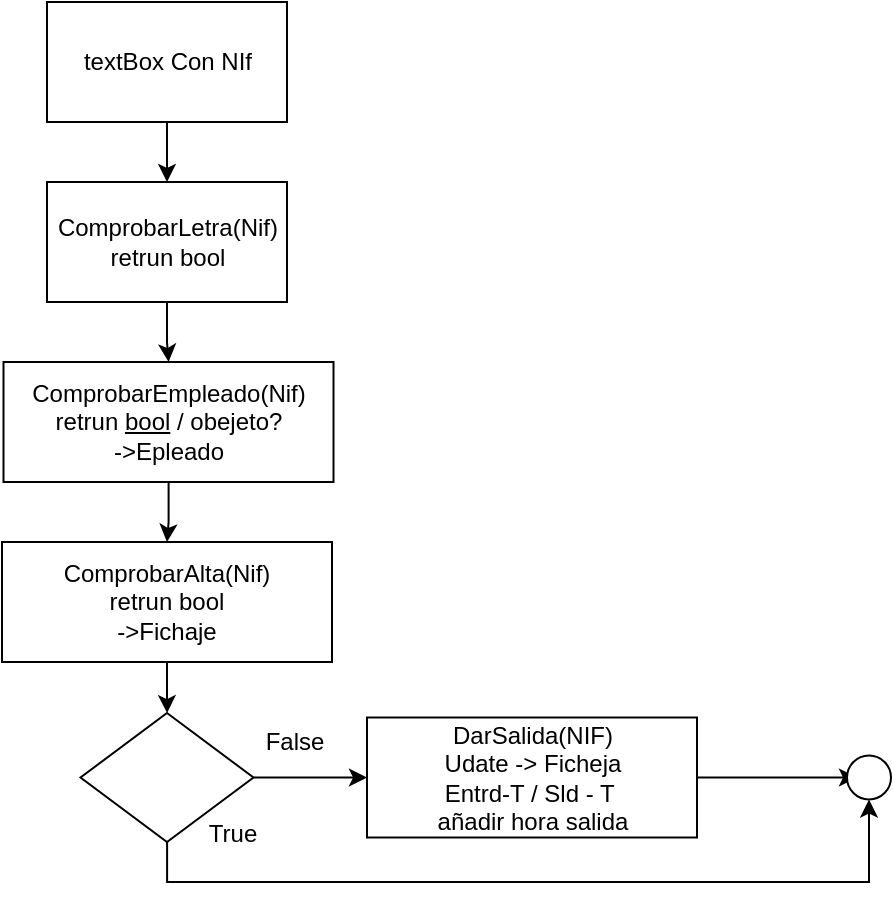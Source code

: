 <mxfile version="13.0.8" type="device"><diagram id="0HgUKx3M3DKMOwht5GHN" name="Page-1"><mxGraphModel dx="730" dy="334" grid="1" gridSize="10" guides="1" tooltips="1" connect="1" arrows="1" fold="1" page="1" pageScale="1" pageWidth="1169" pageHeight="827" math="0" shadow="0"><root><mxCell id="0"/><mxCell id="1" parent="0"/><mxCell id="ZhUOItRfug6uhiFGU7ln-1" value="" style="edgeStyle=orthogonalEdgeStyle;rounded=0;orthogonalLoop=1;jettySize=auto;html=1;" edge="1" parent="1" source="ZhUOItRfug6uhiFGU7ln-2" target="ZhUOItRfug6uhiFGU7ln-4"><mxGeometry relative="1" as="geometry"/></mxCell><mxCell id="ZhUOItRfug6uhiFGU7ln-2" value="textBox Con NIf" style="rounded=0;whiteSpace=wrap;html=1;" vertex="1" parent="1"><mxGeometry x="132.5" y="30" width="120" height="60" as="geometry"/></mxCell><mxCell id="ZhUOItRfug6uhiFGU7ln-3" value="" style="edgeStyle=orthogonalEdgeStyle;rounded=0;orthogonalLoop=1;jettySize=auto;html=1;" edge="1" parent="1" source="ZhUOItRfug6uhiFGU7ln-4" target="ZhUOItRfug6uhiFGU7ln-6"><mxGeometry relative="1" as="geometry"/></mxCell><mxCell id="ZhUOItRfug6uhiFGU7ln-4" value="ComprobarLetra(Nif)&lt;br&gt;retrun bool" style="rounded=0;whiteSpace=wrap;html=1;" vertex="1" parent="1"><mxGeometry x="132.5" y="120" width="120" height="60" as="geometry"/></mxCell><mxCell id="ZhUOItRfug6uhiFGU7ln-5" value="" style="edgeStyle=orthogonalEdgeStyle;rounded=0;orthogonalLoop=1;jettySize=auto;html=1;" edge="1" parent="1" source="ZhUOItRfug6uhiFGU7ln-6" target="ZhUOItRfug6uhiFGU7ln-8"><mxGeometry relative="1" as="geometry"/></mxCell><mxCell id="ZhUOItRfug6uhiFGU7ln-6" value="ComprobarEmpleado(Nif)&lt;br&gt;retrun &lt;u&gt;bool&lt;/u&gt; / obejeto?&lt;br&gt;-&amp;gt;Epleado" style="rounded=0;whiteSpace=wrap;html=1;" vertex="1" parent="1"><mxGeometry x="110.75" y="210" width="165" height="60" as="geometry"/></mxCell><mxCell id="ZhUOItRfug6uhiFGU7ln-7" value="" style="edgeStyle=orthogonalEdgeStyle;rounded=0;orthogonalLoop=1;jettySize=auto;html=1;" edge="1" parent="1" source="ZhUOItRfug6uhiFGU7ln-8" target="ZhUOItRfug6uhiFGU7ln-11"><mxGeometry relative="1" as="geometry"/></mxCell><mxCell id="ZhUOItRfug6uhiFGU7ln-8" value="ComprobarAlta(Nif)&lt;br&gt;retrun bool&lt;br&gt;-&amp;gt;Fichaje" style="rounded=0;whiteSpace=wrap;html=1;" vertex="1" parent="1"><mxGeometry x="110" y="300" width="165" height="60" as="geometry"/></mxCell><mxCell id="ZhUOItRfug6uhiFGU7ln-9" value="" style="edgeStyle=orthogonalEdgeStyle;rounded=0;orthogonalLoop=1;jettySize=auto;html=1;entryX=0;entryY=0.5;entryDx=0;entryDy=0;" edge="1" parent="1" source="ZhUOItRfug6uhiFGU7ln-11" target="ZhUOItRfug6uhiFGU7ln-14"><mxGeometry relative="1" as="geometry"><mxPoint x="312.5" y="460" as="targetPoint"/></mxGeometry></mxCell><mxCell id="ZhUOItRfug6uhiFGU7ln-10" style="edgeStyle=orthogonalEdgeStyle;rounded=0;orthogonalLoop=1;jettySize=auto;html=1;entryX=0.5;entryY=1;entryDx=0;entryDy=0;" edge="1" parent="1" source="ZhUOItRfug6uhiFGU7ln-11" target="ZhUOItRfug6uhiFGU7ln-16"><mxGeometry relative="1" as="geometry"><mxPoint x="192.5" y="500" as="targetPoint"/><Array as="points"><mxPoint x="192.5" y="470"/><mxPoint x="543.5" y="470"/></Array></mxGeometry></mxCell><mxCell id="ZhUOItRfug6uhiFGU7ln-11" value="" style="rhombus;whiteSpace=wrap;html=1;" vertex="1" parent="1"><mxGeometry x="149.25" y="385.5" width="86.5" height="64.5" as="geometry"/></mxCell><mxCell id="ZhUOItRfug6uhiFGU7ln-12" value="True" style="text;html=1;align=center;verticalAlign=middle;resizable=0;points=[];autosize=1;" vertex="1" parent="ZhUOItRfug6uhiFGU7ln-11"><mxGeometry x="55.881" y="50.006" width="40" height="20" as="geometry"/></mxCell><mxCell id="ZhUOItRfug6uhiFGU7ln-13" value="" style="edgeStyle=orthogonalEdgeStyle;rounded=0;orthogonalLoop=1;jettySize=auto;html=1;" edge="1" parent="1" source="ZhUOItRfug6uhiFGU7ln-14"><mxGeometry relative="1" as="geometry"><mxPoint x="537.5" y="417.75" as="targetPoint"/></mxGeometry></mxCell><mxCell id="ZhUOItRfug6uhiFGU7ln-14" value="DarSalida(NIF)&lt;br&gt;Udate -&amp;gt; Ficheja&lt;br&gt;Entrd-T / Sld - T&amp;nbsp;&lt;br&gt;añadir hora salida" style="rounded=0;whiteSpace=wrap;html=1;" vertex="1" parent="1"><mxGeometry x="292.5" y="387.75" width="165" height="60" as="geometry"/></mxCell><mxCell id="ZhUOItRfug6uhiFGU7ln-15" value="False" style="text;html=1;align=center;verticalAlign=middle;resizable=0;points=[];autosize=1;" vertex="1" parent="1"><mxGeometry x="235.75" y="390" width="40" height="20" as="geometry"/></mxCell><mxCell id="ZhUOItRfug6uhiFGU7ln-16" value="" style="ellipse;whiteSpace=wrap;html=1;aspect=fixed;" vertex="1" parent="1"><mxGeometry x="532.5" y="406.75" width="22" height="22" as="geometry"/></mxCell></root></mxGraphModel></diagram></mxfile>